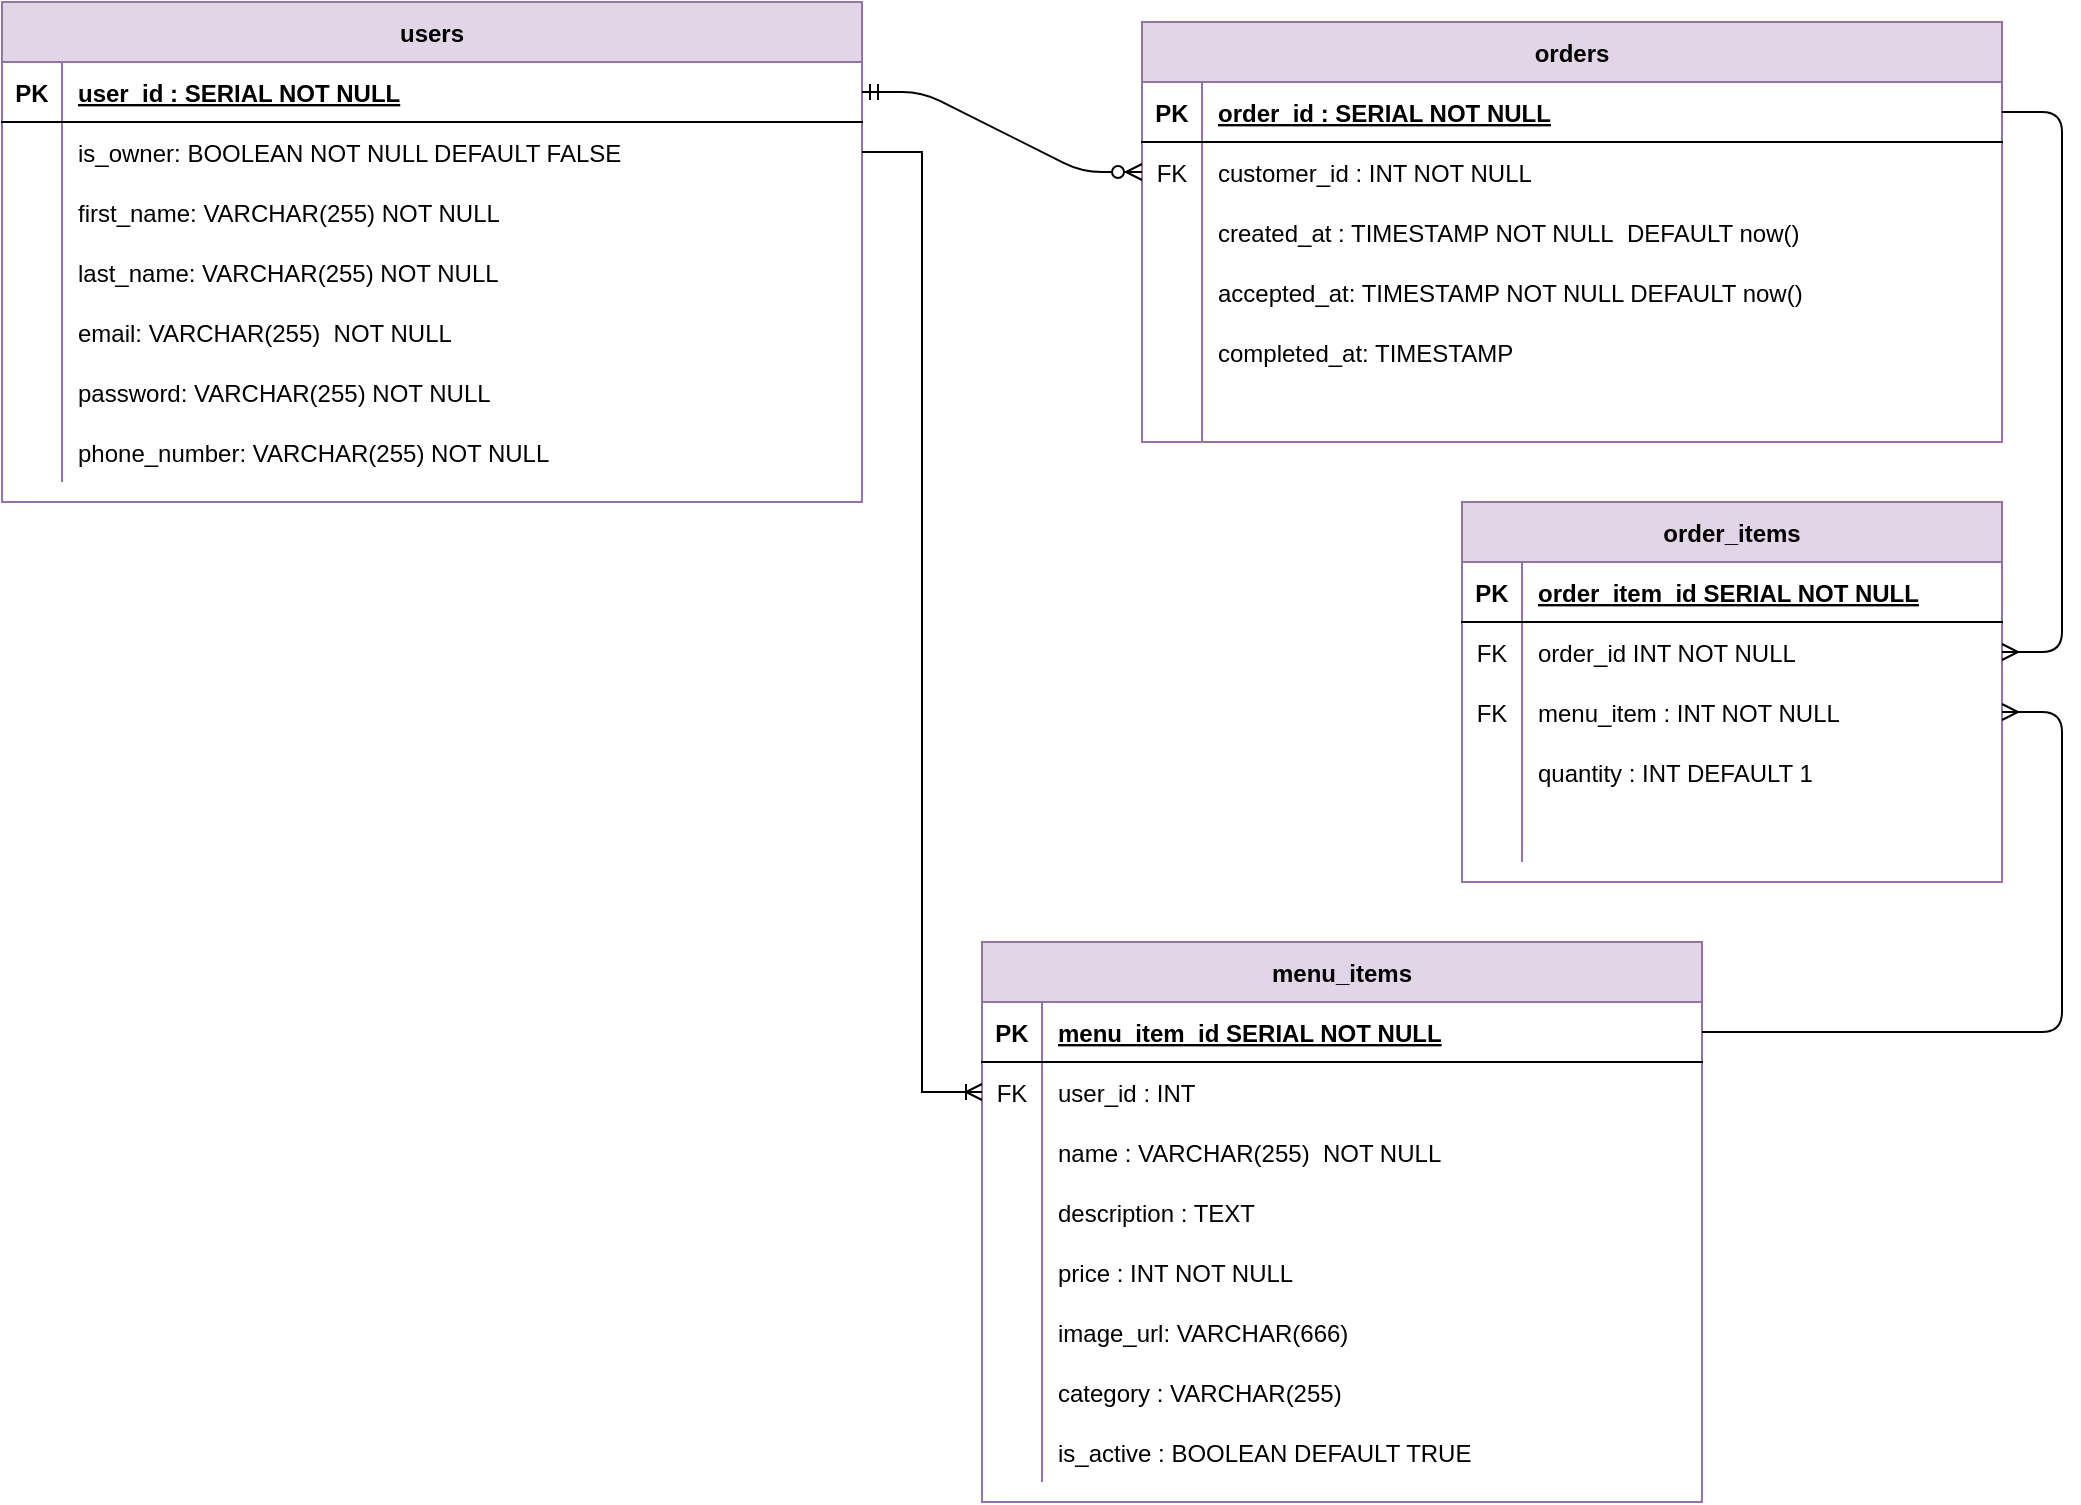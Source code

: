 <mxfile version="19.0.3" type="device"><diagram id="2siU6LbaM7JrwgTdENRn" name="Page-1"><mxGraphModel dx="1718" dy="1049" grid="1" gridSize="10" guides="1" tooltips="1" connect="1" arrows="1" fold="1" page="1" pageScale="1" pageWidth="1100" pageHeight="850" background="#ffffff" math="0" shadow="0"><root><mxCell id="0"/><mxCell id="1" parent="0"/><mxCell id="2OVgiiGLQA_6tGUmaVkU-1" value="users" style="shape=table;startSize=30;container=1;collapsible=1;childLayout=tableLayout;fixedRows=1;rowLines=0;fontStyle=1;align=center;resizeLast=1;fillColor=#e1d5e7;strokeColor=#9673a6;" parent="1" vertex="1"><mxGeometry x="20" y="20" width="430" height="250" as="geometry"/></mxCell><mxCell id="2OVgiiGLQA_6tGUmaVkU-2" value="" style="shape=tableRow;horizontal=0;startSize=0;swimlaneHead=0;swimlaneBody=0;fillColor=none;collapsible=0;dropTarget=0;points=[[0,0.5],[1,0.5]];portConstraint=eastwest;top=0;left=0;right=0;bottom=1;" parent="2OVgiiGLQA_6tGUmaVkU-1" vertex="1"><mxGeometry y="30" width="430" height="30" as="geometry"/></mxCell><mxCell id="2OVgiiGLQA_6tGUmaVkU-3" value="PK" style="shape=partialRectangle;connectable=0;fillColor=none;top=0;left=0;bottom=0;right=0;fontStyle=1;overflow=hidden;" parent="2OVgiiGLQA_6tGUmaVkU-2" vertex="1"><mxGeometry width="30" height="30" as="geometry"><mxRectangle width="30" height="30" as="alternateBounds"/></mxGeometry></mxCell><mxCell id="2OVgiiGLQA_6tGUmaVkU-4" value="user_id : SERIAL NOT NULL" style="shape=partialRectangle;connectable=0;fillColor=none;top=0;left=0;bottom=0;right=0;align=left;spacingLeft=6;fontStyle=5;overflow=hidden;" parent="2OVgiiGLQA_6tGUmaVkU-2" vertex="1"><mxGeometry x="30" width="400" height="30" as="geometry"><mxRectangle width="400" height="30" as="alternateBounds"/></mxGeometry></mxCell><mxCell id="2OVgiiGLQA_6tGUmaVkU-5" value="" style="shape=tableRow;horizontal=0;startSize=0;swimlaneHead=0;swimlaneBody=0;fillColor=none;collapsible=0;dropTarget=0;points=[[0,0.5],[1,0.5]];portConstraint=eastwest;top=0;left=0;right=0;bottom=0;" parent="2OVgiiGLQA_6tGUmaVkU-1" vertex="1"><mxGeometry y="60" width="430" height="30" as="geometry"/></mxCell><mxCell id="2OVgiiGLQA_6tGUmaVkU-6" value="" style="shape=partialRectangle;connectable=0;fillColor=none;top=0;left=0;bottom=0;right=0;editable=1;overflow=hidden;" parent="2OVgiiGLQA_6tGUmaVkU-5" vertex="1"><mxGeometry width="30" height="30" as="geometry"><mxRectangle width="30" height="30" as="alternateBounds"/></mxGeometry></mxCell><mxCell id="2OVgiiGLQA_6tGUmaVkU-7" value="is_owner: BOOLEAN NOT NULL DEFAULT FALSE" style="shape=partialRectangle;connectable=0;fillColor=none;top=0;left=0;bottom=0;right=0;align=left;spacingLeft=6;overflow=hidden;" parent="2OVgiiGLQA_6tGUmaVkU-5" vertex="1"><mxGeometry x="30" width="400" height="30" as="geometry"><mxRectangle width="400" height="30" as="alternateBounds"/></mxGeometry></mxCell><mxCell id="EPgT8TCovoz1JXSlNpZy-24" value="" style="shape=tableRow;horizontal=0;startSize=0;swimlaneHead=0;swimlaneBody=0;fillColor=none;collapsible=0;dropTarget=0;points=[[0,0.5],[1,0.5]];portConstraint=eastwest;top=0;left=0;right=0;bottom=0;" vertex="1" parent="2OVgiiGLQA_6tGUmaVkU-1"><mxGeometry y="90" width="430" height="30" as="geometry"/></mxCell><mxCell id="EPgT8TCovoz1JXSlNpZy-25" value="" style="shape=partialRectangle;connectable=0;fillColor=none;top=0;left=0;bottom=0;right=0;editable=1;overflow=hidden;" vertex="1" parent="EPgT8TCovoz1JXSlNpZy-24"><mxGeometry width="30" height="30" as="geometry"><mxRectangle width="30" height="30" as="alternateBounds"/></mxGeometry></mxCell><mxCell id="EPgT8TCovoz1JXSlNpZy-26" value="first_name: VARCHAR(255) NOT NULL" style="shape=partialRectangle;connectable=0;fillColor=none;top=0;left=0;bottom=0;right=0;align=left;spacingLeft=6;overflow=hidden;" vertex="1" parent="EPgT8TCovoz1JXSlNpZy-24"><mxGeometry x="30" width="400" height="30" as="geometry"><mxRectangle width="400" height="30" as="alternateBounds"/></mxGeometry></mxCell><mxCell id="EPgT8TCovoz1JXSlNpZy-27" value="" style="shape=tableRow;horizontal=0;startSize=0;swimlaneHead=0;swimlaneBody=0;fillColor=none;collapsible=0;dropTarget=0;points=[[0,0.5],[1,0.5]];portConstraint=eastwest;top=0;left=0;right=0;bottom=0;" vertex="1" parent="2OVgiiGLQA_6tGUmaVkU-1"><mxGeometry y="120" width="430" height="30" as="geometry"/></mxCell><mxCell id="EPgT8TCovoz1JXSlNpZy-28" value="" style="shape=partialRectangle;connectable=0;fillColor=none;top=0;left=0;bottom=0;right=0;editable=1;overflow=hidden;" vertex="1" parent="EPgT8TCovoz1JXSlNpZy-27"><mxGeometry width="30" height="30" as="geometry"><mxRectangle width="30" height="30" as="alternateBounds"/></mxGeometry></mxCell><mxCell id="EPgT8TCovoz1JXSlNpZy-29" value="last_name: VARCHAR(255) NOT NULL" style="shape=partialRectangle;connectable=0;fillColor=none;top=0;left=0;bottom=0;right=0;align=left;spacingLeft=6;overflow=hidden;" vertex="1" parent="EPgT8TCovoz1JXSlNpZy-27"><mxGeometry x="30" width="400" height="30" as="geometry"><mxRectangle width="400" height="30" as="alternateBounds"/></mxGeometry></mxCell><mxCell id="2OVgiiGLQA_6tGUmaVkU-8" value="" style="shape=tableRow;horizontal=0;startSize=0;swimlaneHead=0;swimlaneBody=0;fillColor=none;collapsible=0;dropTarget=0;points=[[0,0.5],[1,0.5]];portConstraint=eastwest;top=0;left=0;right=0;bottom=0;" parent="2OVgiiGLQA_6tGUmaVkU-1" vertex="1"><mxGeometry y="150" width="430" height="30" as="geometry"/></mxCell><mxCell id="2OVgiiGLQA_6tGUmaVkU-9" value="" style="shape=partialRectangle;connectable=0;fillColor=none;top=0;left=0;bottom=0;right=0;editable=1;overflow=hidden;" parent="2OVgiiGLQA_6tGUmaVkU-8" vertex="1"><mxGeometry width="30" height="30" as="geometry"><mxRectangle width="30" height="30" as="alternateBounds"/></mxGeometry></mxCell><mxCell id="2OVgiiGLQA_6tGUmaVkU-10" value="email: VARCHAR(255)  NOT NULL" style="shape=partialRectangle;connectable=0;fillColor=none;top=0;left=0;bottom=0;right=0;align=left;spacingLeft=6;overflow=hidden;" parent="2OVgiiGLQA_6tGUmaVkU-8" vertex="1"><mxGeometry x="30" width="400" height="30" as="geometry"><mxRectangle width="400" height="30" as="alternateBounds"/></mxGeometry></mxCell><mxCell id="2OVgiiGLQA_6tGUmaVkU-41" value="" style="shape=tableRow;horizontal=0;startSize=0;swimlaneHead=0;swimlaneBody=0;fillColor=none;collapsible=0;dropTarget=0;points=[[0,0.5],[1,0.5]];portConstraint=eastwest;top=0;left=0;right=0;bottom=0;" parent="2OVgiiGLQA_6tGUmaVkU-1" vertex="1"><mxGeometry y="180" width="430" height="30" as="geometry"/></mxCell><mxCell id="2OVgiiGLQA_6tGUmaVkU-42" value="" style="shape=partialRectangle;connectable=0;fillColor=none;top=0;left=0;bottom=0;right=0;editable=1;overflow=hidden;" parent="2OVgiiGLQA_6tGUmaVkU-41" vertex="1"><mxGeometry width="30" height="30" as="geometry"><mxRectangle width="30" height="30" as="alternateBounds"/></mxGeometry></mxCell><mxCell id="2OVgiiGLQA_6tGUmaVkU-43" value="password: VARCHAR(255) NOT NULL" style="shape=partialRectangle;connectable=0;fillColor=none;top=0;left=0;bottom=0;right=0;align=left;spacingLeft=6;overflow=hidden;" parent="2OVgiiGLQA_6tGUmaVkU-41" vertex="1"><mxGeometry x="30" width="400" height="30" as="geometry"><mxRectangle width="400" height="30" as="alternateBounds"/></mxGeometry></mxCell><mxCell id="2OVgiiGLQA_6tGUmaVkU-44" value="" style="shape=tableRow;horizontal=0;startSize=0;swimlaneHead=0;swimlaneBody=0;fillColor=none;collapsible=0;dropTarget=0;points=[[0,0.5],[1,0.5]];portConstraint=eastwest;top=0;left=0;right=0;bottom=0;" parent="2OVgiiGLQA_6tGUmaVkU-1" vertex="1"><mxGeometry y="210" width="430" height="30" as="geometry"/></mxCell><mxCell id="2OVgiiGLQA_6tGUmaVkU-45" value="" style="shape=partialRectangle;connectable=0;fillColor=none;top=0;left=0;bottom=0;right=0;editable=1;overflow=hidden;" parent="2OVgiiGLQA_6tGUmaVkU-44" vertex="1"><mxGeometry width="30" height="30" as="geometry"><mxRectangle width="30" height="30" as="alternateBounds"/></mxGeometry></mxCell><mxCell id="2OVgiiGLQA_6tGUmaVkU-46" value="phone_number: VARCHAR(255) NOT NULL" style="shape=partialRectangle;connectable=0;fillColor=none;top=0;left=0;bottom=0;right=0;align=left;spacingLeft=6;overflow=hidden;" parent="2OVgiiGLQA_6tGUmaVkU-44" vertex="1"><mxGeometry x="30" width="400" height="30" as="geometry"><mxRectangle width="400" height="30" as="alternateBounds"/></mxGeometry></mxCell><mxCell id="2OVgiiGLQA_6tGUmaVkU-14" value="menu_items" style="shape=table;startSize=30;container=1;collapsible=1;childLayout=tableLayout;fixedRows=1;rowLines=0;fontStyle=1;align=center;resizeLast=1;fillColor=#e1d5e7;strokeColor=#9673a6;" parent="1" vertex="1"><mxGeometry x="510" y="490" width="360" height="280" as="geometry"/></mxCell><mxCell id="2OVgiiGLQA_6tGUmaVkU-15" value="" style="shape=tableRow;horizontal=0;startSize=0;swimlaneHead=0;swimlaneBody=0;fillColor=none;collapsible=0;dropTarget=0;points=[[0,0.5],[1,0.5]];portConstraint=eastwest;top=0;left=0;right=0;bottom=1;" parent="2OVgiiGLQA_6tGUmaVkU-14" vertex="1"><mxGeometry y="30" width="360" height="30" as="geometry"/></mxCell><mxCell id="2OVgiiGLQA_6tGUmaVkU-16" value="PK" style="shape=partialRectangle;connectable=0;fillColor=none;top=0;left=0;bottom=0;right=0;fontStyle=1;overflow=hidden;" parent="2OVgiiGLQA_6tGUmaVkU-15" vertex="1"><mxGeometry width="30" height="30" as="geometry"><mxRectangle width="30" height="30" as="alternateBounds"/></mxGeometry></mxCell><mxCell id="2OVgiiGLQA_6tGUmaVkU-17" value="menu_item_id SERIAL NOT NULL" style="shape=partialRectangle;connectable=0;fillColor=none;top=0;left=0;bottom=0;right=0;align=left;spacingLeft=6;fontStyle=5;overflow=hidden;" parent="2OVgiiGLQA_6tGUmaVkU-15" vertex="1"><mxGeometry x="30" width="330" height="30" as="geometry"><mxRectangle width="330" height="30" as="alternateBounds"/></mxGeometry></mxCell><mxCell id="2OVgiiGLQA_6tGUmaVkU-18" value="" style="shape=tableRow;horizontal=0;startSize=0;swimlaneHead=0;swimlaneBody=0;fillColor=none;collapsible=0;dropTarget=0;points=[[0,0.5],[1,0.5]];portConstraint=eastwest;top=0;left=0;right=0;bottom=0;" parent="2OVgiiGLQA_6tGUmaVkU-14" vertex="1"><mxGeometry y="60" width="360" height="30" as="geometry"/></mxCell><mxCell id="2OVgiiGLQA_6tGUmaVkU-19" value="FK" style="shape=partialRectangle;connectable=0;fillColor=none;top=0;left=0;bottom=0;right=0;editable=1;overflow=hidden;" parent="2OVgiiGLQA_6tGUmaVkU-18" vertex="1"><mxGeometry width="30" height="30" as="geometry"><mxRectangle width="30" height="30" as="alternateBounds"/></mxGeometry></mxCell><mxCell id="2OVgiiGLQA_6tGUmaVkU-20" value="user_id : INT" style="shape=partialRectangle;connectable=0;fillColor=none;top=0;left=0;bottom=0;right=0;align=left;spacingLeft=6;overflow=hidden;" parent="2OVgiiGLQA_6tGUmaVkU-18" vertex="1"><mxGeometry x="30" width="330" height="30" as="geometry"><mxRectangle width="330" height="30" as="alternateBounds"/></mxGeometry></mxCell><mxCell id="2OVgiiGLQA_6tGUmaVkU-88" value="" style="shape=tableRow;horizontal=0;startSize=0;swimlaneHead=0;swimlaneBody=0;fillColor=none;collapsible=0;dropTarget=0;points=[[0,0.5],[1,0.5]];portConstraint=eastwest;top=0;left=0;right=0;bottom=0;" parent="2OVgiiGLQA_6tGUmaVkU-14" vertex="1"><mxGeometry y="90" width="360" height="30" as="geometry"/></mxCell><mxCell id="2OVgiiGLQA_6tGUmaVkU-89" value="" style="shape=partialRectangle;connectable=0;fillColor=none;top=0;left=0;bottom=0;right=0;editable=1;overflow=hidden;" parent="2OVgiiGLQA_6tGUmaVkU-88" vertex="1"><mxGeometry width="30" height="30" as="geometry"><mxRectangle width="30" height="30" as="alternateBounds"/></mxGeometry></mxCell><mxCell id="2OVgiiGLQA_6tGUmaVkU-90" value="name : VARCHAR(255)  NOT NULL" style="shape=partialRectangle;connectable=0;fillColor=none;top=0;left=0;bottom=0;right=0;align=left;spacingLeft=6;overflow=hidden;" parent="2OVgiiGLQA_6tGUmaVkU-88" vertex="1"><mxGeometry x="30" width="330" height="30" as="geometry"><mxRectangle width="330" height="30" as="alternateBounds"/></mxGeometry></mxCell><mxCell id="2OVgiiGLQA_6tGUmaVkU-21" value="" style="shape=tableRow;horizontal=0;startSize=0;swimlaneHead=0;swimlaneBody=0;fillColor=none;collapsible=0;dropTarget=0;points=[[0,0.5],[1,0.5]];portConstraint=eastwest;top=0;left=0;right=0;bottom=0;" parent="2OVgiiGLQA_6tGUmaVkU-14" vertex="1"><mxGeometry y="120" width="360" height="30" as="geometry"/></mxCell><mxCell id="2OVgiiGLQA_6tGUmaVkU-22" value="" style="shape=partialRectangle;connectable=0;fillColor=none;top=0;left=0;bottom=0;right=0;editable=1;overflow=hidden;" parent="2OVgiiGLQA_6tGUmaVkU-21" vertex="1"><mxGeometry width="30" height="30" as="geometry"><mxRectangle width="30" height="30" as="alternateBounds"/></mxGeometry></mxCell><mxCell id="2OVgiiGLQA_6tGUmaVkU-23" value="description : TEXT" style="shape=partialRectangle;connectable=0;fillColor=none;top=0;left=0;bottom=0;right=0;align=left;spacingLeft=6;overflow=hidden;" parent="2OVgiiGLQA_6tGUmaVkU-21" vertex="1"><mxGeometry x="30" width="330" height="30" as="geometry"><mxRectangle width="330" height="30" as="alternateBounds"/></mxGeometry></mxCell><mxCell id="2OVgiiGLQA_6tGUmaVkU-24" value="" style="shape=tableRow;horizontal=0;startSize=0;swimlaneHead=0;swimlaneBody=0;fillColor=none;collapsible=0;dropTarget=0;points=[[0,0.5],[1,0.5]];portConstraint=eastwest;top=0;left=0;right=0;bottom=0;" parent="2OVgiiGLQA_6tGUmaVkU-14" vertex="1"><mxGeometry y="150" width="360" height="30" as="geometry"/></mxCell><mxCell id="2OVgiiGLQA_6tGUmaVkU-25" value="" style="shape=partialRectangle;connectable=0;fillColor=none;top=0;left=0;bottom=0;right=0;editable=1;overflow=hidden;" parent="2OVgiiGLQA_6tGUmaVkU-24" vertex="1"><mxGeometry width="30" height="30" as="geometry"><mxRectangle width="30" height="30" as="alternateBounds"/></mxGeometry></mxCell><mxCell id="2OVgiiGLQA_6tGUmaVkU-26" value="price : INT NOT NULL " style="shape=partialRectangle;connectable=0;fillColor=none;top=0;left=0;bottom=0;right=0;align=left;spacingLeft=6;overflow=hidden;" parent="2OVgiiGLQA_6tGUmaVkU-24" vertex="1"><mxGeometry x="30" width="330" height="30" as="geometry"><mxRectangle width="330" height="30" as="alternateBounds"/></mxGeometry></mxCell><mxCell id="2OVgiiGLQA_6tGUmaVkU-53" value="" style="shape=tableRow;horizontal=0;startSize=0;swimlaneHead=0;swimlaneBody=0;fillColor=none;collapsible=0;dropTarget=0;points=[[0,0.5],[1,0.5]];portConstraint=eastwest;top=0;left=0;right=0;bottom=0;" parent="2OVgiiGLQA_6tGUmaVkU-14" vertex="1"><mxGeometry y="180" width="360" height="30" as="geometry"/></mxCell><mxCell id="2OVgiiGLQA_6tGUmaVkU-54" value="" style="shape=partialRectangle;connectable=0;fillColor=none;top=0;left=0;bottom=0;right=0;editable=1;overflow=hidden;" parent="2OVgiiGLQA_6tGUmaVkU-53" vertex="1"><mxGeometry width="30" height="30" as="geometry"><mxRectangle width="30" height="30" as="alternateBounds"/></mxGeometry></mxCell><mxCell id="2OVgiiGLQA_6tGUmaVkU-55" value="image_url: VARCHAR(666)" style="shape=partialRectangle;connectable=0;fillColor=none;top=0;left=0;bottom=0;right=0;align=left;spacingLeft=6;overflow=hidden;" parent="2OVgiiGLQA_6tGUmaVkU-53" vertex="1"><mxGeometry x="30" width="330" height="30" as="geometry"><mxRectangle width="330" height="30" as="alternateBounds"/></mxGeometry></mxCell><mxCell id="2OVgiiGLQA_6tGUmaVkU-94" value="" style="shape=tableRow;horizontal=0;startSize=0;swimlaneHead=0;swimlaneBody=0;fillColor=none;collapsible=0;dropTarget=0;points=[[0,0.5],[1,0.5]];portConstraint=eastwest;top=0;left=0;right=0;bottom=0;" parent="2OVgiiGLQA_6tGUmaVkU-14" vertex="1"><mxGeometry y="210" width="360" height="30" as="geometry"/></mxCell><mxCell id="2OVgiiGLQA_6tGUmaVkU-95" value="" style="shape=partialRectangle;connectable=0;fillColor=none;top=0;left=0;bottom=0;right=0;editable=1;overflow=hidden;" parent="2OVgiiGLQA_6tGUmaVkU-94" vertex="1"><mxGeometry width="30" height="30" as="geometry"><mxRectangle width="30" height="30" as="alternateBounds"/></mxGeometry></mxCell><mxCell id="2OVgiiGLQA_6tGUmaVkU-96" value="category : VARCHAR(255)" style="shape=partialRectangle;connectable=0;fillColor=none;top=0;left=0;bottom=0;right=0;align=left;spacingLeft=6;overflow=hidden;" parent="2OVgiiGLQA_6tGUmaVkU-94" vertex="1"><mxGeometry x="30" width="330" height="30" as="geometry"><mxRectangle width="330" height="30" as="alternateBounds"/></mxGeometry></mxCell><mxCell id="2OVgiiGLQA_6tGUmaVkU-97" value="" style="shape=tableRow;horizontal=0;startSize=0;swimlaneHead=0;swimlaneBody=0;fillColor=none;collapsible=0;dropTarget=0;points=[[0,0.5],[1,0.5]];portConstraint=eastwest;top=0;left=0;right=0;bottom=0;" parent="2OVgiiGLQA_6tGUmaVkU-14" vertex="1"><mxGeometry y="240" width="360" height="30" as="geometry"/></mxCell><mxCell id="2OVgiiGLQA_6tGUmaVkU-98" value="" style="shape=partialRectangle;connectable=0;fillColor=none;top=0;left=0;bottom=0;right=0;editable=1;overflow=hidden;" parent="2OVgiiGLQA_6tGUmaVkU-97" vertex="1"><mxGeometry width="30" height="30" as="geometry"><mxRectangle width="30" height="30" as="alternateBounds"/></mxGeometry></mxCell><mxCell id="2OVgiiGLQA_6tGUmaVkU-99" value="is_active : BOOLEAN DEFAULT TRUE" style="shape=partialRectangle;connectable=0;fillColor=none;top=0;left=0;bottom=0;right=0;align=left;spacingLeft=6;overflow=hidden;" parent="2OVgiiGLQA_6tGUmaVkU-97" vertex="1"><mxGeometry x="30" width="330" height="30" as="geometry"><mxRectangle width="330" height="30" as="alternateBounds"/></mxGeometry></mxCell><mxCell id="2OVgiiGLQA_6tGUmaVkU-27" value="orders" style="shape=table;startSize=30;container=1;collapsible=1;childLayout=tableLayout;fixedRows=1;rowLines=0;fontStyle=1;align=center;resizeLast=1;fillColor=#e1d5e7;strokeColor=#9673a6;" parent="1" vertex="1"><mxGeometry x="590" y="30" width="430" height="210" as="geometry"/></mxCell><mxCell id="2OVgiiGLQA_6tGUmaVkU-28" value="" style="shape=tableRow;horizontal=0;startSize=0;swimlaneHead=0;swimlaneBody=0;fillColor=none;collapsible=0;dropTarget=0;points=[[0,0.5],[1,0.5]];portConstraint=eastwest;top=0;left=0;right=0;bottom=1;" parent="2OVgiiGLQA_6tGUmaVkU-27" vertex="1"><mxGeometry y="30" width="430" height="30" as="geometry"/></mxCell><mxCell id="2OVgiiGLQA_6tGUmaVkU-29" value="PK" style="shape=partialRectangle;connectable=0;fillColor=none;top=0;left=0;bottom=0;right=0;fontStyle=1;overflow=hidden;" parent="2OVgiiGLQA_6tGUmaVkU-28" vertex="1"><mxGeometry width="30" height="30" as="geometry"><mxRectangle width="30" height="30" as="alternateBounds"/></mxGeometry></mxCell><mxCell id="2OVgiiGLQA_6tGUmaVkU-30" value="order_id : SERIAL NOT NULL" style="shape=partialRectangle;connectable=0;fillColor=none;top=0;left=0;bottom=0;right=0;align=left;spacingLeft=6;fontStyle=5;overflow=hidden;" parent="2OVgiiGLQA_6tGUmaVkU-28" vertex="1"><mxGeometry x="30" width="400" height="30" as="geometry"><mxRectangle width="400" height="30" as="alternateBounds"/></mxGeometry></mxCell><mxCell id="2OVgiiGLQA_6tGUmaVkU-31" value="" style="shape=tableRow;horizontal=0;startSize=0;swimlaneHead=0;swimlaneBody=0;fillColor=none;collapsible=0;dropTarget=0;points=[[0,0.5],[1,0.5]];portConstraint=eastwest;top=0;left=0;right=0;bottom=0;" parent="2OVgiiGLQA_6tGUmaVkU-27" vertex="1"><mxGeometry y="60" width="430" height="30" as="geometry"/></mxCell><mxCell id="2OVgiiGLQA_6tGUmaVkU-32" value="FK" style="shape=partialRectangle;connectable=0;fillColor=none;top=0;left=0;bottom=0;right=0;editable=1;overflow=hidden;" parent="2OVgiiGLQA_6tGUmaVkU-31" vertex="1"><mxGeometry width="30" height="30" as="geometry"><mxRectangle width="30" height="30" as="alternateBounds"/></mxGeometry></mxCell><mxCell id="2OVgiiGLQA_6tGUmaVkU-33" value="customer_id : INT NOT NULL" style="shape=partialRectangle;connectable=0;fillColor=none;top=0;left=0;bottom=0;right=0;align=left;spacingLeft=6;overflow=hidden;" parent="2OVgiiGLQA_6tGUmaVkU-31" vertex="1"><mxGeometry x="30" width="400" height="30" as="geometry"><mxRectangle width="400" height="30" as="alternateBounds"/></mxGeometry></mxCell><mxCell id="2OVgiiGLQA_6tGUmaVkU-34" value="" style="shape=tableRow;horizontal=0;startSize=0;swimlaneHead=0;swimlaneBody=0;fillColor=none;collapsible=0;dropTarget=0;points=[[0,0.5],[1,0.5]];portConstraint=eastwest;top=0;left=0;right=0;bottom=0;" parent="2OVgiiGLQA_6tGUmaVkU-27" vertex="1"><mxGeometry y="90" width="430" height="30" as="geometry"/></mxCell><mxCell id="2OVgiiGLQA_6tGUmaVkU-35" value="" style="shape=partialRectangle;connectable=0;fillColor=none;top=0;left=0;bottom=0;right=0;editable=1;overflow=hidden;" parent="2OVgiiGLQA_6tGUmaVkU-34" vertex="1"><mxGeometry width="30" height="30" as="geometry"><mxRectangle width="30" height="30" as="alternateBounds"/></mxGeometry></mxCell><mxCell id="2OVgiiGLQA_6tGUmaVkU-36" value="created_at : TIMESTAMP NOT NULL  DEFAULT now()" style="shape=partialRectangle;connectable=0;fillColor=none;top=0;left=0;bottom=0;right=0;align=left;spacingLeft=6;overflow=hidden;" parent="2OVgiiGLQA_6tGUmaVkU-34" vertex="1"><mxGeometry x="30" width="400" height="30" as="geometry"><mxRectangle width="400" height="30" as="alternateBounds"/></mxGeometry></mxCell><mxCell id="2OVgiiGLQA_6tGUmaVkU-37" value="" style="shape=tableRow;horizontal=0;startSize=0;swimlaneHead=0;swimlaneBody=0;fillColor=none;collapsible=0;dropTarget=0;points=[[0,0.5],[1,0.5]];portConstraint=eastwest;top=0;left=0;right=0;bottom=0;" parent="2OVgiiGLQA_6tGUmaVkU-27" vertex="1"><mxGeometry y="120" width="430" height="30" as="geometry"/></mxCell><mxCell id="2OVgiiGLQA_6tGUmaVkU-38" value="" style="shape=partialRectangle;connectable=0;fillColor=none;top=0;left=0;bottom=0;right=0;editable=1;overflow=hidden;" parent="2OVgiiGLQA_6tGUmaVkU-37" vertex="1"><mxGeometry width="30" height="30" as="geometry"><mxRectangle width="30" height="30" as="alternateBounds"/></mxGeometry></mxCell><mxCell id="2OVgiiGLQA_6tGUmaVkU-39" value="accepted_at: TIMESTAMP NOT NULL DEFAULT now()" style="shape=partialRectangle;connectable=0;fillColor=none;top=0;left=0;bottom=0;right=0;align=left;spacingLeft=6;overflow=hidden;" parent="2OVgiiGLQA_6tGUmaVkU-37" vertex="1"><mxGeometry x="30" width="400" height="30" as="geometry"><mxRectangle width="400" height="30" as="alternateBounds"/></mxGeometry></mxCell><mxCell id="2OVgiiGLQA_6tGUmaVkU-47" value="" style="shape=tableRow;horizontal=0;startSize=0;swimlaneHead=0;swimlaneBody=0;fillColor=none;collapsible=0;dropTarget=0;points=[[0,0.5],[1,0.5]];portConstraint=eastwest;top=0;left=0;right=0;bottom=0;" parent="2OVgiiGLQA_6tGUmaVkU-27" vertex="1"><mxGeometry y="150" width="430" height="30" as="geometry"/></mxCell><mxCell id="2OVgiiGLQA_6tGUmaVkU-48" value="" style="shape=partialRectangle;connectable=0;fillColor=none;top=0;left=0;bottom=0;right=0;editable=1;overflow=hidden;" parent="2OVgiiGLQA_6tGUmaVkU-47" vertex="1"><mxGeometry width="30" height="30" as="geometry"><mxRectangle width="30" height="30" as="alternateBounds"/></mxGeometry></mxCell><mxCell id="2OVgiiGLQA_6tGUmaVkU-49" value="completed_at: TIMESTAMP" style="shape=partialRectangle;connectable=0;fillColor=none;top=0;left=0;bottom=0;right=0;align=left;spacingLeft=6;overflow=hidden;" parent="2OVgiiGLQA_6tGUmaVkU-47" vertex="1"><mxGeometry x="30" width="400" height="30" as="geometry"><mxRectangle width="400" height="30" as="alternateBounds"/></mxGeometry></mxCell><mxCell id="2OVgiiGLQA_6tGUmaVkU-50" value="" style="shape=tableRow;horizontal=0;startSize=0;swimlaneHead=0;swimlaneBody=0;fillColor=none;collapsible=0;dropTarget=0;points=[[0,0.5],[1,0.5]];portConstraint=eastwest;top=0;left=0;right=0;bottom=0;" parent="2OVgiiGLQA_6tGUmaVkU-27" vertex="1"><mxGeometry y="180" width="430" height="30" as="geometry"/></mxCell><mxCell id="2OVgiiGLQA_6tGUmaVkU-51" value="" style="shape=partialRectangle;connectable=0;fillColor=none;top=0;left=0;bottom=0;right=0;editable=1;overflow=hidden;" parent="2OVgiiGLQA_6tGUmaVkU-50" vertex="1"><mxGeometry width="30" height="30" as="geometry"><mxRectangle width="30" height="30" as="alternateBounds"/></mxGeometry></mxCell><mxCell id="2OVgiiGLQA_6tGUmaVkU-52" value="" style="shape=partialRectangle;connectable=0;fillColor=none;top=0;left=0;bottom=0;right=0;align=left;spacingLeft=6;overflow=hidden;" parent="2OVgiiGLQA_6tGUmaVkU-50" vertex="1"><mxGeometry x="30" width="400" height="30" as="geometry"><mxRectangle width="400" height="30" as="alternateBounds"/></mxGeometry></mxCell><mxCell id="2OVgiiGLQA_6tGUmaVkU-93" value="" style="edgeStyle=entityRelationEdgeStyle;fontSize=12;html=1;endArrow=ERoneToMany;rounded=0;entryX=0;entryY=0.5;entryDx=0;entryDy=0;" parent="1" source="2OVgiiGLQA_6tGUmaVkU-5" target="2OVgiiGLQA_6tGUmaVkU-18" edge="1"><mxGeometry width="100" height="100" relative="1" as="geometry"><mxPoint x="40" y="390" as="sourcePoint"/><mxPoint x="118" y="390" as="targetPoint"/></mxGeometry></mxCell><mxCell id="EPgT8TCovoz1JXSlNpZy-1" value="" style="edgeStyle=entityRelationEdgeStyle;fontSize=12;html=1;endArrow=ERzeroToMany;startArrow=ERmandOne;rounded=1;sketch=0;curved=0;entryX=0;entryY=0.5;entryDx=0;entryDy=0;exitX=1;exitY=0.5;exitDx=0;exitDy=0;" edge="1" parent="1" source="2OVgiiGLQA_6tGUmaVkU-2" target="2OVgiiGLQA_6tGUmaVkU-31"><mxGeometry width="100" height="100" relative="1" as="geometry"><mxPoint x="540" y="300" as="sourcePoint"/><mxPoint x="640" y="200" as="targetPoint"/></mxGeometry></mxCell><mxCell id="EPgT8TCovoz1JXSlNpZy-3" value="order_items" style="shape=table;startSize=30;container=1;collapsible=1;childLayout=tableLayout;fixedRows=1;rowLines=0;fontStyle=1;align=center;resizeLast=1;rounded=0;sketch=0;fillColor=#e1d5e7;strokeColor=#9673a6;" vertex="1" parent="1"><mxGeometry x="750" y="270" width="270" height="190" as="geometry"><mxRectangle x="920" y="510" width="100" height="30" as="alternateBounds"/></mxGeometry></mxCell><mxCell id="EPgT8TCovoz1JXSlNpZy-4" value="" style="shape=tableRow;horizontal=0;startSize=0;swimlaneHead=0;swimlaneBody=0;fillColor=none;collapsible=0;dropTarget=0;points=[[0,0.5],[1,0.5]];portConstraint=eastwest;top=0;left=0;right=0;bottom=1;rounded=0;sketch=0;" vertex="1" parent="EPgT8TCovoz1JXSlNpZy-3"><mxGeometry y="30" width="270" height="30" as="geometry"/></mxCell><mxCell id="EPgT8TCovoz1JXSlNpZy-5" value="PK" style="shape=partialRectangle;connectable=0;fillColor=none;top=0;left=0;bottom=0;right=0;fontStyle=1;overflow=hidden;rounded=0;sketch=0;" vertex="1" parent="EPgT8TCovoz1JXSlNpZy-4"><mxGeometry width="30" height="30" as="geometry"><mxRectangle width="30" height="30" as="alternateBounds"/></mxGeometry></mxCell><mxCell id="EPgT8TCovoz1JXSlNpZy-6" value="order_item_id SERIAL NOT NULL" style="shape=partialRectangle;connectable=0;fillColor=none;top=0;left=0;bottom=0;right=0;align=left;spacingLeft=6;fontStyle=5;overflow=hidden;rounded=0;sketch=0;" vertex="1" parent="EPgT8TCovoz1JXSlNpZy-4"><mxGeometry x="30" width="240" height="30" as="geometry"><mxRectangle width="240" height="30" as="alternateBounds"/></mxGeometry></mxCell><mxCell id="EPgT8TCovoz1JXSlNpZy-7" value="" style="shape=tableRow;horizontal=0;startSize=0;swimlaneHead=0;swimlaneBody=0;fillColor=none;collapsible=0;dropTarget=0;points=[[0,0.5],[1,0.5]];portConstraint=eastwest;top=0;left=0;right=0;bottom=0;rounded=0;sketch=0;" vertex="1" parent="EPgT8TCovoz1JXSlNpZy-3"><mxGeometry y="60" width="270" height="30" as="geometry"/></mxCell><mxCell id="EPgT8TCovoz1JXSlNpZy-8" value="FK" style="shape=partialRectangle;connectable=0;fillColor=none;top=0;left=0;bottom=0;right=0;editable=1;overflow=hidden;rounded=0;sketch=0;" vertex="1" parent="EPgT8TCovoz1JXSlNpZy-7"><mxGeometry width="30" height="30" as="geometry"><mxRectangle width="30" height="30" as="alternateBounds"/></mxGeometry></mxCell><mxCell id="EPgT8TCovoz1JXSlNpZy-9" value="order_id INT NOT NULL" style="shape=partialRectangle;connectable=0;fillColor=none;top=0;left=0;bottom=0;right=0;align=left;spacingLeft=6;overflow=hidden;rounded=0;sketch=0;" vertex="1" parent="EPgT8TCovoz1JXSlNpZy-7"><mxGeometry x="30" width="240" height="30" as="geometry"><mxRectangle width="240" height="30" as="alternateBounds"/></mxGeometry></mxCell><mxCell id="EPgT8TCovoz1JXSlNpZy-16" value="" style="shape=tableRow;horizontal=0;startSize=0;swimlaneHead=0;swimlaneBody=0;fillColor=none;collapsible=0;dropTarget=0;points=[[0,0.5],[1,0.5]];portConstraint=eastwest;top=0;left=0;right=0;bottom=0;rounded=0;sketch=0;" vertex="1" parent="EPgT8TCovoz1JXSlNpZy-3"><mxGeometry y="90" width="270" height="30" as="geometry"/></mxCell><mxCell id="EPgT8TCovoz1JXSlNpZy-17" value="FK" style="shape=partialRectangle;connectable=0;fillColor=none;top=0;left=0;bottom=0;right=0;editable=1;overflow=hidden;rounded=0;sketch=0;" vertex="1" parent="EPgT8TCovoz1JXSlNpZy-16"><mxGeometry width="30" height="30" as="geometry"><mxRectangle width="30" height="30" as="alternateBounds"/></mxGeometry></mxCell><mxCell id="EPgT8TCovoz1JXSlNpZy-18" value="menu_item : INT NOT NULL" style="shape=partialRectangle;connectable=0;fillColor=none;top=0;left=0;bottom=0;right=0;align=left;spacingLeft=6;overflow=hidden;rounded=0;sketch=0;" vertex="1" parent="EPgT8TCovoz1JXSlNpZy-16"><mxGeometry x="30" width="240" height="30" as="geometry"><mxRectangle width="240" height="30" as="alternateBounds"/></mxGeometry></mxCell><mxCell id="EPgT8TCovoz1JXSlNpZy-10" value="" style="shape=tableRow;horizontal=0;startSize=0;swimlaneHead=0;swimlaneBody=0;fillColor=none;collapsible=0;dropTarget=0;points=[[0,0.5],[1,0.5]];portConstraint=eastwest;top=0;left=0;right=0;bottom=0;rounded=0;sketch=0;" vertex="1" parent="EPgT8TCovoz1JXSlNpZy-3"><mxGeometry y="120" width="270" height="30" as="geometry"/></mxCell><mxCell id="EPgT8TCovoz1JXSlNpZy-11" value="" style="shape=partialRectangle;connectable=0;fillColor=none;top=0;left=0;bottom=0;right=0;editable=1;overflow=hidden;rounded=0;sketch=0;" vertex="1" parent="EPgT8TCovoz1JXSlNpZy-10"><mxGeometry width="30" height="30" as="geometry"><mxRectangle width="30" height="30" as="alternateBounds"/></mxGeometry></mxCell><mxCell id="EPgT8TCovoz1JXSlNpZy-12" value="quantity : INT DEFAULT 1" style="shape=partialRectangle;connectable=0;fillColor=none;top=0;left=0;bottom=0;right=0;align=left;spacingLeft=6;overflow=hidden;rounded=0;sketch=0;" vertex="1" parent="EPgT8TCovoz1JXSlNpZy-10"><mxGeometry x="30" width="240" height="30" as="geometry"><mxRectangle width="240" height="30" as="alternateBounds"/></mxGeometry></mxCell><mxCell id="EPgT8TCovoz1JXSlNpZy-13" value="" style="shape=tableRow;horizontal=0;startSize=0;swimlaneHead=0;swimlaneBody=0;fillColor=none;collapsible=0;dropTarget=0;points=[[0,0.5],[1,0.5]];portConstraint=eastwest;top=0;left=0;right=0;bottom=0;rounded=0;sketch=0;" vertex="1" parent="EPgT8TCovoz1JXSlNpZy-3"><mxGeometry y="150" width="270" height="30" as="geometry"/></mxCell><mxCell id="EPgT8TCovoz1JXSlNpZy-14" value="" style="shape=partialRectangle;connectable=0;fillColor=none;top=0;left=0;bottom=0;right=0;editable=1;overflow=hidden;rounded=0;sketch=0;" vertex="1" parent="EPgT8TCovoz1JXSlNpZy-13"><mxGeometry width="30" height="30" as="geometry"><mxRectangle width="30" height="30" as="alternateBounds"/></mxGeometry></mxCell><mxCell id="EPgT8TCovoz1JXSlNpZy-15" value="" style="shape=partialRectangle;connectable=0;fillColor=none;top=0;left=0;bottom=0;right=0;align=left;spacingLeft=6;overflow=hidden;rounded=0;sketch=0;" vertex="1" parent="EPgT8TCovoz1JXSlNpZy-13"><mxGeometry x="30" width="240" height="30" as="geometry"><mxRectangle width="240" height="30" as="alternateBounds"/></mxGeometry></mxCell><mxCell id="EPgT8TCovoz1JXSlNpZy-19" value="" style="edgeStyle=entityRelationEdgeStyle;fontSize=12;html=1;endArrow=ERmany;rounded=1;sketch=0;curved=0;" edge="1" parent="1" source="2OVgiiGLQA_6tGUmaVkU-15" target="EPgT8TCovoz1JXSlNpZy-16"><mxGeometry width="100" height="100" relative="1" as="geometry"><mxPoint x="790" y="650" as="sourcePoint"/><mxPoint x="890" y="550" as="targetPoint"/></mxGeometry></mxCell><mxCell id="EPgT8TCovoz1JXSlNpZy-20" value="" style="edgeStyle=entityRelationEdgeStyle;fontSize=12;html=1;endArrow=ERmany;rounded=1;sketch=0;curved=0;entryX=1;entryY=0.5;entryDx=0;entryDy=0;" edge="1" parent="1" source="2OVgiiGLQA_6tGUmaVkU-28" target="EPgT8TCovoz1JXSlNpZy-7"><mxGeometry width="100" height="100" relative="1" as="geometry"><mxPoint x="980" y="410" as="sourcePoint"/><mxPoint x="1270" y="470" as="targetPoint"/></mxGeometry></mxCell></root></mxGraphModel></diagram></mxfile>